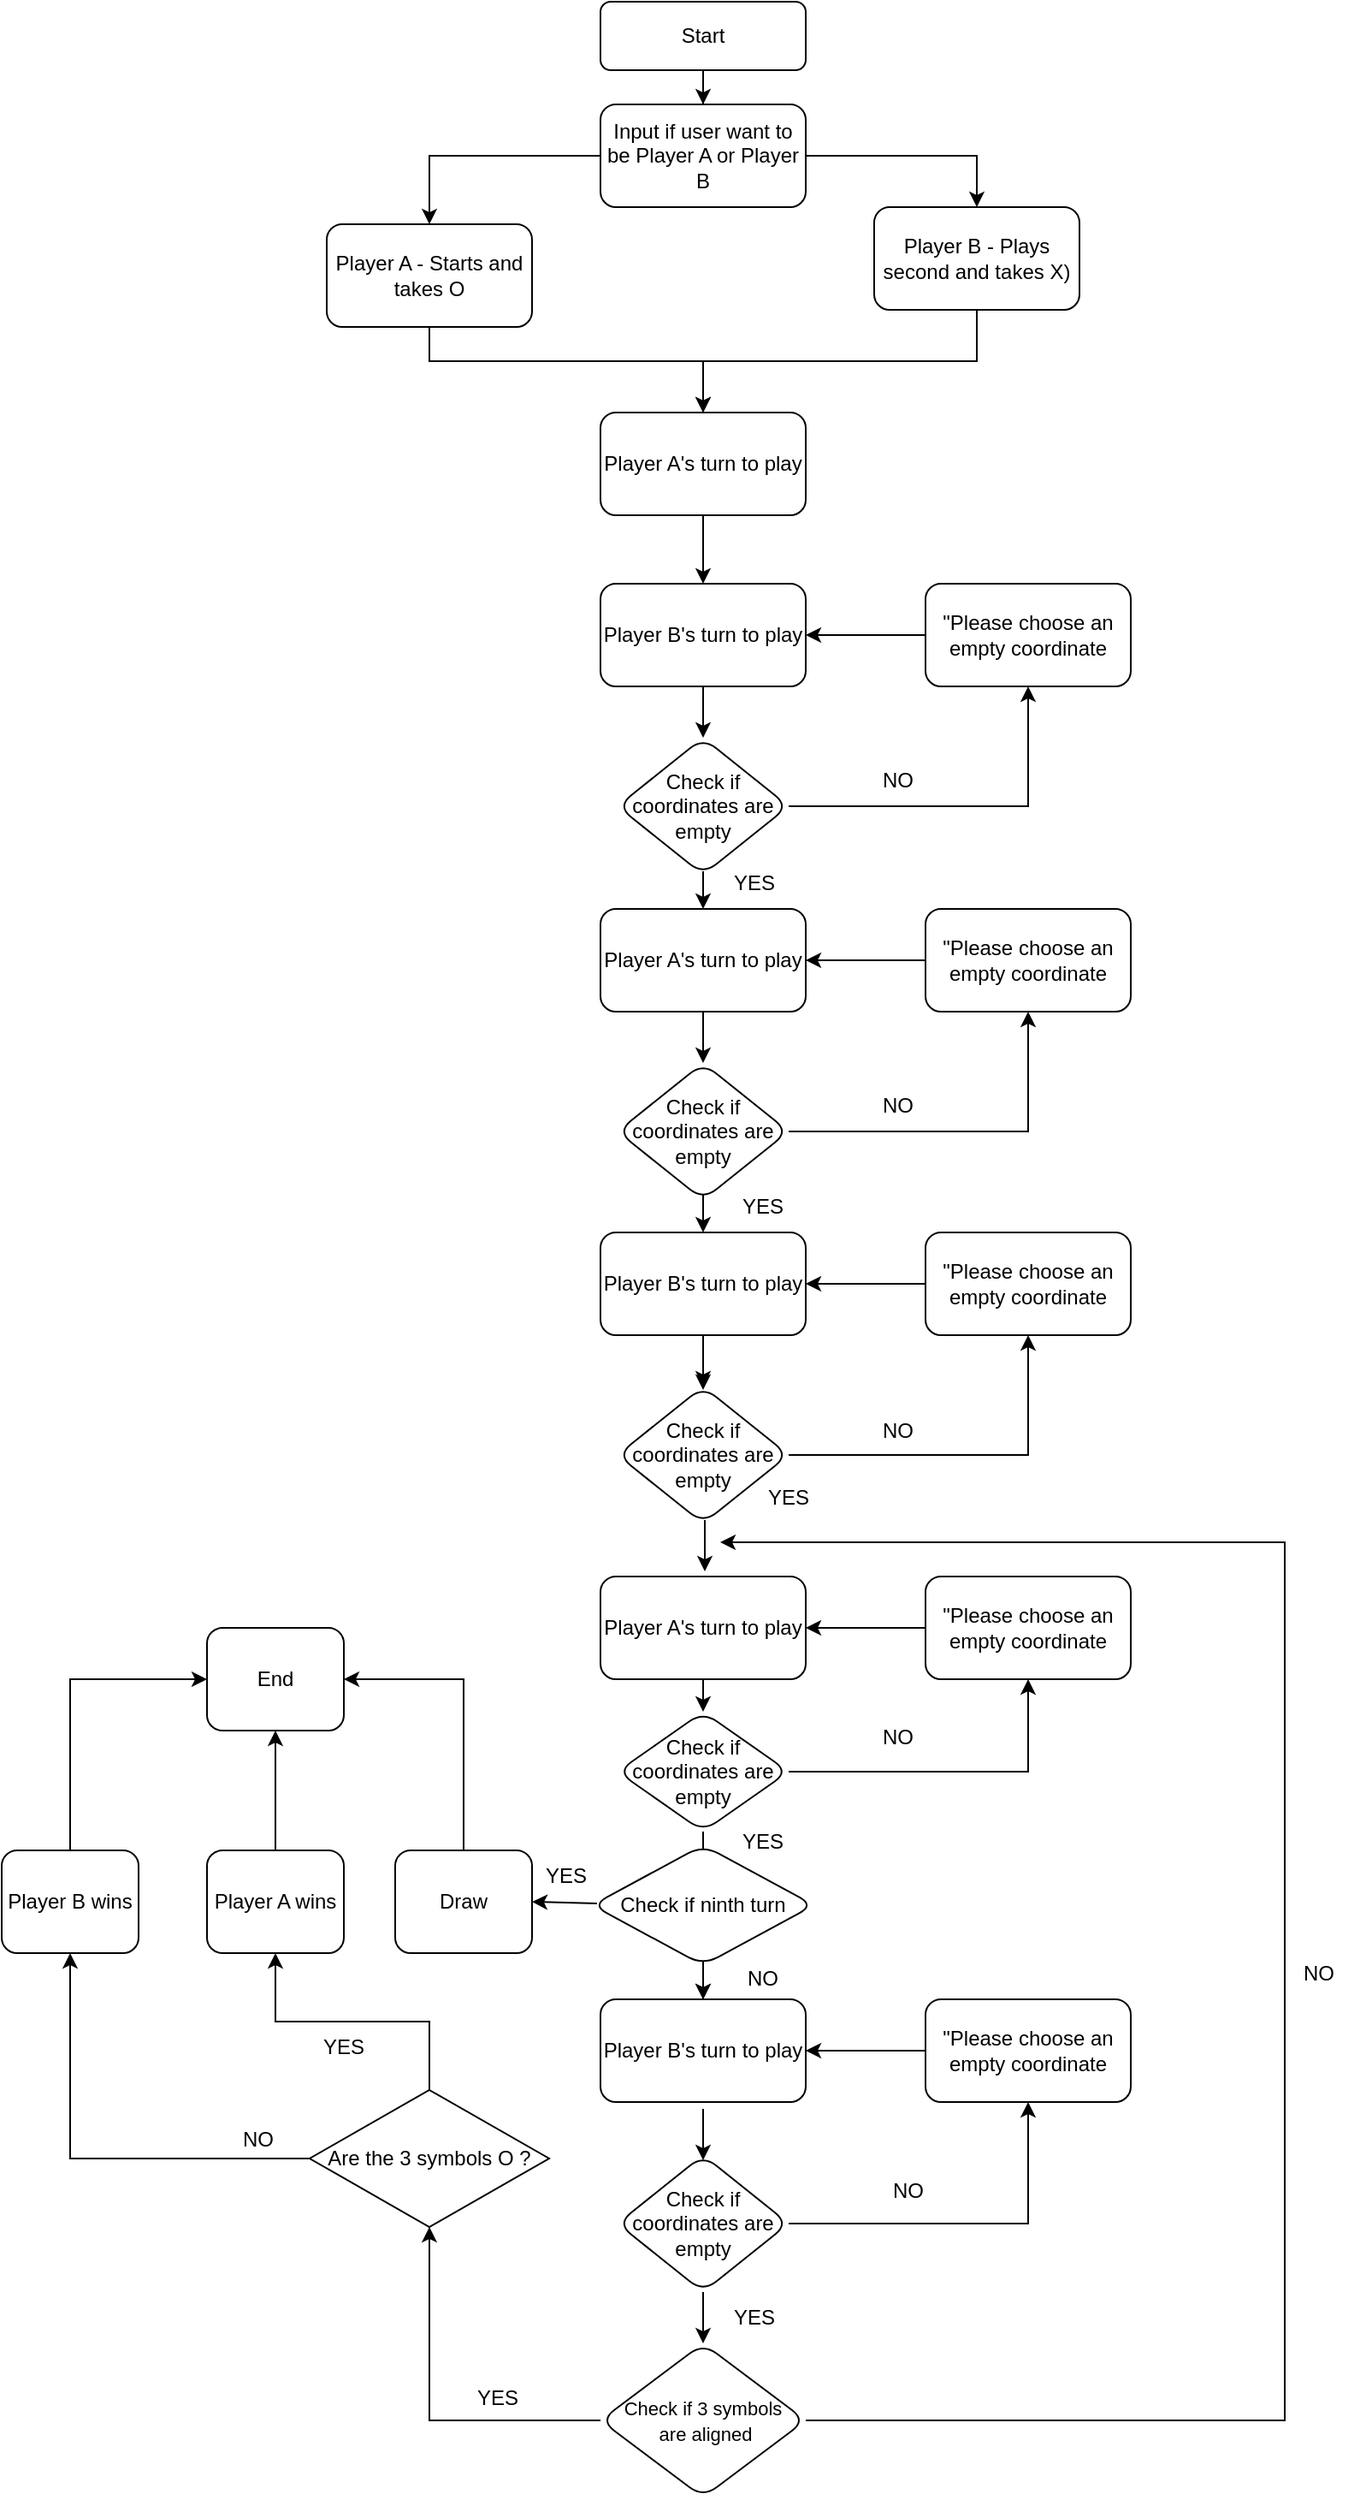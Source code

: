 <mxfile version="20.4.0" type="github">
  <diagram id="C5RBs43oDa-KdzZeNtuy" name="Page-1">
    <mxGraphModel dx="1865" dy="539" grid="1" gridSize="10" guides="1" tooltips="1" connect="1" arrows="1" fold="1" page="1" pageScale="1" pageWidth="827" pageHeight="1169" math="0" shadow="0">
      <root>
        <mxCell id="WIyWlLk6GJQsqaUBKTNV-0" />
        <mxCell id="WIyWlLk6GJQsqaUBKTNV-1" parent="WIyWlLk6GJQsqaUBKTNV-0" />
        <mxCell id="rryELcD3XlUi8L-rOQvx-3" value="" style="edgeStyle=orthogonalEdgeStyle;rounded=0;orthogonalLoop=1;jettySize=auto;html=1;" edge="1" parent="WIyWlLk6GJQsqaUBKTNV-1" source="WIyWlLk6GJQsqaUBKTNV-3" target="rryELcD3XlUi8L-rOQvx-2">
          <mxGeometry relative="1" as="geometry" />
        </mxCell>
        <mxCell id="WIyWlLk6GJQsqaUBKTNV-3" value="Start" style="rounded=1;whiteSpace=wrap;html=1;fontSize=12;glass=0;strokeWidth=1;shadow=0;" parent="WIyWlLk6GJQsqaUBKTNV-1" vertex="1">
          <mxGeometry x="240" y="20" width="120" height="40" as="geometry" />
        </mxCell>
        <mxCell id="rryELcD3XlUi8L-rOQvx-5" value="" style="edgeStyle=orthogonalEdgeStyle;rounded=0;orthogonalLoop=1;jettySize=auto;html=1;" edge="1" parent="WIyWlLk6GJQsqaUBKTNV-1" source="rryELcD3XlUi8L-rOQvx-2" target="rryELcD3XlUi8L-rOQvx-115">
          <mxGeometry relative="1" as="geometry" />
        </mxCell>
        <mxCell id="rryELcD3XlUi8L-rOQvx-2" value="Input if user want to be Player A or Player B" style="whiteSpace=wrap;html=1;rounded=1;glass=0;strokeWidth=1;shadow=0;" vertex="1" parent="WIyWlLk6GJQsqaUBKTNV-1">
          <mxGeometry x="240" y="80" width="120" height="60" as="geometry" />
        </mxCell>
        <mxCell id="rryELcD3XlUi8L-rOQvx-9" value="" style="edgeStyle=orthogonalEdgeStyle;rounded=0;orthogonalLoop=1;jettySize=auto;html=1;" edge="1" parent="WIyWlLk6GJQsqaUBKTNV-1" source="rryELcD3XlUi8L-rOQvx-4" target="rryELcD3XlUi8L-rOQvx-8">
          <mxGeometry relative="1" as="geometry" />
        </mxCell>
        <mxCell id="rryELcD3XlUi8L-rOQvx-4" value="Player A&#39;s turn to play" style="whiteSpace=wrap;html=1;rounded=1;glass=0;strokeWidth=1;shadow=0;" vertex="1" parent="WIyWlLk6GJQsqaUBKTNV-1">
          <mxGeometry x="240" y="260" width="120" height="60" as="geometry" />
        </mxCell>
        <mxCell id="rryELcD3XlUi8L-rOQvx-8" value="Player B&#39;s turn to play" style="whiteSpace=wrap;html=1;rounded=1;glass=0;strokeWidth=1;shadow=0;" vertex="1" parent="WIyWlLk6GJQsqaUBKTNV-1">
          <mxGeometry x="240" y="360" width="120" height="60" as="geometry" />
        </mxCell>
        <mxCell id="rryELcD3XlUi8L-rOQvx-16" value="" style="edgeStyle=orthogonalEdgeStyle;rounded=0;orthogonalLoop=1;jettySize=auto;html=1;" edge="1" parent="WIyWlLk6GJQsqaUBKTNV-1" source="rryELcD3XlUi8L-rOQvx-12" target="rryELcD3XlUi8L-rOQvx-15">
          <mxGeometry relative="1" as="geometry" />
        </mxCell>
        <mxCell id="rryELcD3XlUi8L-rOQvx-12" value="Check if coordinates are empty" style="rhombus;whiteSpace=wrap;html=1;rounded=1;glass=0;strokeWidth=1;shadow=0;" vertex="1" parent="WIyWlLk6GJQsqaUBKTNV-1">
          <mxGeometry x="250" y="450" width="100" height="80" as="geometry" />
        </mxCell>
        <mxCell id="rryELcD3XlUi8L-rOQvx-17" value="" style="edgeStyle=orthogonalEdgeStyle;rounded=0;orthogonalLoop=1;jettySize=auto;html=1;" edge="1" parent="WIyWlLk6GJQsqaUBKTNV-1" source="rryELcD3XlUi8L-rOQvx-15" target="rryELcD3XlUi8L-rOQvx-8">
          <mxGeometry relative="1" as="geometry" />
        </mxCell>
        <mxCell id="rryELcD3XlUi8L-rOQvx-15" value="&quot;Please choose an empty coordinate" style="whiteSpace=wrap;html=1;rounded=1;glass=0;strokeWidth=1;shadow=0;" vertex="1" parent="WIyWlLk6GJQsqaUBKTNV-1">
          <mxGeometry x="430" y="360" width="120" height="60" as="geometry" />
        </mxCell>
        <mxCell id="rryELcD3XlUi8L-rOQvx-18" value="" style="endArrow=classic;html=1;rounded=0;exitX=0.5;exitY=1;exitDx=0;exitDy=0;entryX=0.5;entryY=0;entryDx=0;entryDy=0;" edge="1" parent="WIyWlLk6GJQsqaUBKTNV-1" source="rryELcD3XlUi8L-rOQvx-8" target="rryELcD3XlUi8L-rOQvx-12">
          <mxGeometry width="50" height="50" relative="1" as="geometry">
            <mxPoint x="270" y="470" as="sourcePoint" />
            <mxPoint x="320" y="420" as="targetPoint" />
          </mxGeometry>
        </mxCell>
        <mxCell id="rryELcD3XlUi8L-rOQvx-20" value="Player A&#39;s turn to play" style="whiteSpace=wrap;html=1;rounded=1;glass=0;strokeWidth=1;shadow=0;" vertex="1" parent="WIyWlLk6GJQsqaUBKTNV-1">
          <mxGeometry x="240" y="550" width="120" height="60" as="geometry" />
        </mxCell>
        <mxCell id="rryELcD3XlUi8L-rOQvx-21" value="" style="edgeStyle=orthogonalEdgeStyle;rounded=0;orthogonalLoop=1;jettySize=auto;html=1;" edge="1" parent="WIyWlLk6GJQsqaUBKTNV-1" source="rryELcD3XlUi8L-rOQvx-22" target="rryELcD3XlUi8L-rOQvx-24">
          <mxGeometry relative="1" as="geometry" />
        </mxCell>
        <mxCell id="rryELcD3XlUi8L-rOQvx-22" value="Check if coordinates are empty" style="rhombus;whiteSpace=wrap;html=1;rounded=1;glass=0;strokeWidth=1;shadow=0;" vertex="1" parent="WIyWlLk6GJQsqaUBKTNV-1">
          <mxGeometry x="250" y="640" width="100" height="80" as="geometry" />
        </mxCell>
        <mxCell id="rryELcD3XlUi8L-rOQvx-23" value="" style="edgeStyle=orthogonalEdgeStyle;rounded=0;orthogonalLoop=1;jettySize=auto;html=1;" edge="1" parent="WIyWlLk6GJQsqaUBKTNV-1" source="rryELcD3XlUi8L-rOQvx-24" target="rryELcD3XlUi8L-rOQvx-20">
          <mxGeometry relative="1" as="geometry" />
        </mxCell>
        <mxCell id="rryELcD3XlUi8L-rOQvx-24" value="&quot;Please choose an empty coordinate" style="whiteSpace=wrap;html=1;rounded=1;glass=0;strokeWidth=1;shadow=0;" vertex="1" parent="WIyWlLk6GJQsqaUBKTNV-1">
          <mxGeometry x="430" y="550" width="120" height="60" as="geometry" />
        </mxCell>
        <mxCell id="rryELcD3XlUi8L-rOQvx-25" value="" style="endArrow=classic;html=1;rounded=0;exitX=0.5;exitY=1;exitDx=0;exitDy=0;entryX=0.5;entryY=0;entryDx=0;entryDy=0;" edge="1" parent="WIyWlLk6GJQsqaUBKTNV-1" source="rryELcD3XlUi8L-rOQvx-20" target="rryELcD3XlUi8L-rOQvx-22">
          <mxGeometry width="50" height="50" relative="1" as="geometry">
            <mxPoint x="270" y="660" as="sourcePoint" />
            <mxPoint x="320" y="610" as="targetPoint" />
          </mxGeometry>
        </mxCell>
        <mxCell id="rryELcD3XlUi8L-rOQvx-26" value="" style="endArrow=classic;html=1;rounded=0;" edge="1" parent="WIyWlLk6GJQsqaUBKTNV-1" target="rryELcD3XlUi8L-rOQvx-12">
          <mxGeometry width="50" height="50" relative="1" as="geometry">
            <mxPoint x="300" y="530" as="sourcePoint" />
            <mxPoint x="350" y="480" as="targetPoint" />
          </mxGeometry>
        </mxCell>
        <mxCell id="rryELcD3XlUi8L-rOQvx-27" value="" style="endArrow=classic;html=1;rounded=0;" edge="1" parent="WIyWlLk6GJQsqaUBKTNV-1">
          <mxGeometry width="50" height="50" relative="1" as="geometry">
            <mxPoint x="300" y="528" as="sourcePoint" />
            <mxPoint x="300" y="550" as="targetPoint" />
          </mxGeometry>
        </mxCell>
        <mxCell id="rryELcD3XlUi8L-rOQvx-50" value="" style="edgeStyle=orthogonalEdgeStyle;rounded=0;orthogonalLoop=1;jettySize=auto;html=1;" edge="1" parent="WIyWlLk6GJQsqaUBKTNV-1" source="rryELcD3XlUi8L-rOQvx-30" target="rryELcD3XlUi8L-rOQvx-32">
          <mxGeometry relative="1" as="geometry" />
        </mxCell>
        <mxCell id="rryELcD3XlUi8L-rOQvx-30" value="Player B&#39;s turn to play" style="whiteSpace=wrap;html=1;rounded=1;glass=0;strokeWidth=1;shadow=0;" vertex="1" parent="WIyWlLk6GJQsqaUBKTNV-1">
          <mxGeometry x="240" y="739" width="120" height="60" as="geometry" />
        </mxCell>
        <mxCell id="rryELcD3XlUi8L-rOQvx-31" value="" style="edgeStyle=orthogonalEdgeStyle;rounded=0;orthogonalLoop=1;jettySize=auto;html=1;" edge="1" parent="WIyWlLk6GJQsqaUBKTNV-1" source="rryELcD3XlUi8L-rOQvx-32" target="rryELcD3XlUi8L-rOQvx-34">
          <mxGeometry relative="1" as="geometry" />
        </mxCell>
        <mxCell id="rryELcD3XlUi8L-rOQvx-32" value="Check if coordinates are empty" style="rhombus;whiteSpace=wrap;html=1;rounded=1;glass=0;strokeWidth=1;shadow=0;" vertex="1" parent="WIyWlLk6GJQsqaUBKTNV-1">
          <mxGeometry x="250" y="829" width="100" height="80" as="geometry" />
        </mxCell>
        <mxCell id="rryELcD3XlUi8L-rOQvx-33" value="" style="edgeStyle=orthogonalEdgeStyle;rounded=0;orthogonalLoop=1;jettySize=auto;html=1;" edge="1" parent="WIyWlLk6GJQsqaUBKTNV-1" source="rryELcD3XlUi8L-rOQvx-34" target="rryELcD3XlUi8L-rOQvx-30">
          <mxGeometry relative="1" as="geometry" />
        </mxCell>
        <mxCell id="rryELcD3XlUi8L-rOQvx-34" value="&quot;Please choose an empty coordinate" style="whiteSpace=wrap;html=1;rounded=1;glass=0;strokeWidth=1;shadow=0;" vertex="1" parent="WIyWlLk6GJQsqaUBKTNV-1">
          <mxGeometry x="430" y="739" width="120" height="60" as="geometry" />
        </mxCell>
        <mxCell id="rryELcD3XlUi8L-rOQvx-35" value="" style="endArrow=classic;html=1;rounded=0;" edge="1" parent="WIyWlLk6GJQsqaUBKTNV-1">
          <mxGeometry width="50" height="50" relative="1" as="geometry">
            <mxPoint x="300" y="717" as="sourcePoint" />
            <mxPoint x="300" y="739" as="targetPoint" />
          </mxGeometry>
        </mxCell>
        <mxCell id="rryELcD3XlUi8L-rOQvx-36" value="" style="endArrow=classic;html=1;rounded=0;exitX=0.5;exitY=1;exitDx=0;exitDy=0;entryX=0.5;entryY=0;entryDx=0;entryDy=0;" edge="1" parent="WIyWlLk6GJQsqaUBKTNV-1">
          <mxGeometry width="50" height="50" relative="1" as="geometry">
            <mxPoint x="300" y="801" as="sourcePoint" />
            <mxPoint x="300" y="831" as="targetPoint" />
          </mxGeometry>
        </mxCell>
        <mxCell id="rryELcD3XlUi8L-rOQvx-38" value="Player A&#39;s turn to play" style="whiteSpace=wrap;html=1;rounded=1;glass=0;strokeWidth=1;shadow=0;" vertex="1" parent="WIyWlLk6GJQsqaUBKTNV-1">
          <mxGeometry x="240" y="940" width="120" height="60" as="geometry" />
        </mxCell>
        <mxCell id="rryELcD3XlUi8L-rOQvx-39" value="" style="edgeStyle=orthogonalEdgeStyle;rounded=0;orthogonalLoop=1;jettySize=auto;html=1;" edge="1" parent="WIyWlLk6GJQsqaUBKTNV-1" source="rryELcD3XlUi8L-rOQvx-40" target="rryELcD3XlUi8L-rOQvx-42">
          <mxGeometry relative="1" as="geometry" />
        </mxCell>
        <mxCell id="rryELcD3XlUi8L-rOQvx-86" value="" style="edgeStyle=orthogonalEdgeStyle;rounded=0;orthogonalLoop=1;jettySize=auto;html=1;" edge="1" parent="WIyWlLk6GJQsqaUBKTNV-1" source="rryELcD3XlUi8L-rOQvx-40" target="rryELcD3XlUi8L-rOQvx-44">
          <mxGeometry relative="1" as="geometry" />
        </mxCell>
        <mxCell id="rryELcD3XlUi8L-rOQvx-87" value="" style="edgeStyle=orthogonalEdgeStyle;rounded=0;orthogonalLoop=1;jettySize=auto;html=1;" edge="1" parent="WIyWlLk6GJQsqaUBKTNV-1" source="rryELcD3XlUi8L-rOQvx-40" target="rryELcD3XlUi8L-rOQvx-44">
          <mxGeometry relative="1" as="geometry" />
        </mxCell>
        <mxCell id="rryELcD3XlUi8L-rOQvx-40" value="Check if coordinates are empty" style="rhombus;whiteSpace=wrap;html=1;rounded=1;glass=0;strokeWidth=1;shadow=0;" vertex="1" parent="WIyWlLk6GJQsqaUBKTNV-1">
          <mxGeometry x="250" y="1019" width="100" height="70" as="geometry" />
        </mxCell>
        <mxCell id="rryELcD3XlUi8L-rOQvx-41" value="" style="edgeStyle=orthogonalEdgeStyle;rounded=0;orthogonalLoop=1;jettySize=auto;html=1;" edge="1" parent="WIyWlLk6GJQsqaUBKTNV-1" source="rryELcD3XlUi8L-rOQvx-42" target="rryELcD3XlUi8L-rOQvx-38">
          <mxGeometry relative="1" as="geometry" />
        </mxCell>
        <mxCell id="rryELcD3XlUi8L-rOQvx-42" value="&quot;Please choose an empty coordinate" style="whiteSpace=wrap;html=1;rounded=1;glass=0;strokeWidth=1;shadow=0;" vertex="1" parent="WIyWlLk6GJQsqaUBKTNV-1">
          <mxGeometry x="430" y="940" width="120" height="60" as="geometry" />
        </mxCell>
        <mxCell id="rryELcD3XlUi8L-rOQvx-43" value="" style="endArrow=classic;html=1;rounded=0;exitX=0.5;exitY=1;exitDx=0;exitDy=0;entryX=0.5;entryY=0;entryDx=0;entryDy=0;" edge="1" parent="WIyWlLk6GJQsqaUBKTNV-1" source="rryELcD3XlUi8L-rOQvx-38" target="rryELcD3XlUi8L-rOQvx-40">
          <mxGeometry width="50" height="50" relative="1" as="geometry">
            <mxPoint x="270" y="1050" as="sourcePoint" />
            <mxPoint x="320" y="1000" as="targetPoint" />
          </mxGeometry>
        </mxCell>
        <mxCell id="rryELcD3XlUi8L-rOQvx-44" value="Player B&#39;s turn to play" style="whiteSpace=wrap;html=1;rounded=1;glass=0;strokeWidth=1;shadow=0;" vertex="1" parent="WIyWlLk6GJQsqaUBKTNV-1">
          <mxGeometry x="240" y="1187" width="120" height="60" as="geometry" />
        </mxCell>
        <mxCell id="rryELcD3XlUi8L-rOQvx-45" value="" style="edgeStyle=orthogonalEdgeStyle;rounded=0;orthogonalLoop=1;jettySize=auto;html=1;exitX=1;exitY=0.5;exitDx=0;exitDy=0;" edge="1" parent="WIyWlLk6GJQsqaUBKTNV-1" target="rryELcD3XlUi8L-rOQvx-47" source="rryELcD3XlUi8L-rOQvx-64">
          <mxGeometry relative="1" as="geometry">
            <mxPoint x="350" y="1284" as="sourcePoint" />
          </mxGeometry>
        </mxCell>
        <mxCell id="rryELcD3XlUi8L-rOQvx-46" value="" style="edgeStyle=orthogonalEdgeStyle;rounded=0;orthogonalLoop=1;jettySize=auto;html=1;" edge="1" parent="WIyWlLk6GJQsqaUBKTNV-1" source="rryELcD3XlUi8L-rOQvx-47" target="rryELcD3XlUi8L-rOQvx-44">
          <mxGeometry relative="1" as="geometry" />
        </mxCell>
        <mxCell id="rryELcD3XlUi8L-rOQvx-47" value="&quot;Please choose an empty coordinate" style="whiteSpace=wrap;html=1;rounded=1;glass=0;strokeWidth=1;shadow=0;" vertex="1" parent="WIyWlLk6GJQsqaUBKTNV-1">
          <mxGeometry x="430" y="1187" width="120" height="60" as="geometry" />
        </mxCell>
        <mxCell id="rryELcD3XlUi8L-rOQvx-49" value="" style="endArrow=classic;html=1;rounded=0;exitX=0.5;exitY=1;exitDx=0;exitDy=0;entryX=0.5;entryY=0;entryDx=0;entryDy=0;" edge="1" parent="WIyWlLk6GJQsqaUBKTNV-1">
          <mxGeometry width="50" height="50" relative="1" as="geometry">
            <mxPoint x="300" y="1251" as="sourcePoint" />
            <mxPoint x="300" y="1281" as="targetPoint" />
          </mxGeometry>
        </mxCell>
        <mxCell id="rryELcD3XlUi8L-rOQvx-63" value="" style="endArrow=classic;html=1;rounded=0;exitX=0.5;exitY=1;exitDx=0;exitDy=0;entryX=0.5;entryY=0;entryDx=0;entryDy=0;" edge="1" parent="WIyWlLk6GJQsqaUBKTNV-1">
          <mxGeometry width="50" height="50" relative="1" as="geometry">
            <mxPoint x="301" y="907" as="sourcePoint" />
            <mxPoint x="301" y="937" as="targetPoint" />
          </mxGeometry>
        </mxCell>
        <mxCell id="rryELcD3XlUi8L-rOQvx-66" value="" style="edgeStyle=orthogonalEdgeStyle;rounded=0;orthogonalLoop=1;jettySize=auto;html=1;" edge="1" parent="WIyWlLk6GJQsqaUBKTNV-1" source="rryELcD3XlUi8L-rOQvx-64" target="rryELcD3XlUi8L-rOQvx-65">
          <mxGeometry relative="1" as="geometry" />
        </mxCell>
        <mxCell id="rryELcD3XlUi8L-rOQvx-64" value="Check if coordinates are empty" style="rhombus;whiteSpace=wrap;html=1;rounded=1;glass=0;strokeWidth=1;shadow=0;" vertex="1" parent="WIyWlLk6GJQsqaUBKTNV-1">
          <mxGeometry x="250" y="1278" width="100" height="80" as="geometry" />
        </mxCell>
        <mxCell id="rryELcD3XlUi8L-rOQvx-65" value="&lt;font style=&quot;font-size: 11px;&quot;&gt;Check if 3 symbols&lt;br&gt;&amp;nbsp;are aligned&lt;/font&gt;" style="rhombus;whiteSpace=wrap;html=1;rounded=1;glass=0;strokeWidth=1;shadow=0;" vertex="1" parent="WIyWlLk6GJQsqaUBKTNV-1">
          <mxGeometry x="240" y="1388" width="120" height="90" as="geometry" />
        </mxCell>
        <mxCell id="rryELcD3XlUi8L-rOQvx-67" value="" style="endArrow=classic;html=1;rounded=0;exitX=1;exitY=0.5;exitDx=0;exitDy=0;" edge="1" parent="WIyWlLk6GJQsqaUBKTNV-1" source="rryELcD3XlUi8L-rOQvx-65">
          <mxGeometry width="50" height="50" relative="1" as="geometry">
            <mxPoint x="357" y="1400" as="sourcePoint" />
            <mxPoint x="310" y="920" as="targetPoint" />
            <Array as="points">
              <mxPoint x="640" y="1433" />
              <mxPoint x="640" y="920" />
            </Array>
          </mxGeometry>
        </mxCell>
        <mxCell id="rryELcD3XlUi8L-rOQvx-68" value="NO" style="text;html=1;strokeColor=none;fillColor=none;align=center;verticalAlign=middle;whiteSpace=wrap;rounded=0;" vertex="1" parent="WIyWlLk6GJQsqaUBKTNV-1">
          <mxGeometry x="630" y="1157" width="60" height="30" as="geometry" />
        </mxCell>
        <mxCell id="rryELcD3XlUi8L-rOQvx-70" value="YES" style="text;html=1;strokeColor=none;fillColor=none;align=center;verticalAlign=middle;whiteSpace=wrap;rounded=0;" vertex="1" parent="WIyWlLk6GJQsqaUBKTNV-1">
          <mxGeometry x="150" y="1405" width="60" height="30" as="geometry" />
        </mxCell>
        <mxCell id="rryELcD3XlUi8L-rOQvx-71" value="" style="endArrow=classic;html=1;rounded=0;exitX=0;exitY=0.5;exitDx=0;exitDy=0;" edge="1" parent="WIyWlLk6GJQsqaUBKTNV-1" source="rryELcD3XlUi8L-rOQvx-65">
          <mxGeometry width="50" height="50" relative="1" as="geometry">
            <mxPoint x="210" y="1410" as="sourcePoint" />
            <mxPoint x="140" y="1320" as="targetPoint" />
            <Array as="points">
              <mxPoint x="140" y="1433" />
            </Array>
          </mxGeometry>
        </mxCell>
        <mxCell id="rryELcD3XlUi8L-rOQvx-78" value="" style="edgeStyle=orthogonalEdgeStyle;rounded=0;orthogonalLoop=1;jettySize=auto;html=1;entryX=0.5;entryY=1;entryDx=0;entryDy=0;" edge="1" parent="WIyWlLk6GJQsqaUBKTNV-1" source="rryELcD3XlUi8L-rOQvx-72" target="rryELcD3XlUi8L-rOQvx-79">
          <mxGeometry relative="1" as="geometry">
            <mxPoint x="-20" y="1180" as="targetPoint" />
            <Array as="points">
              <mxPoint x="-70" y="1280" />
            </Array>
          </mxGeometry>
        </mxCell>
        <mxCell id="rryELcD3XlUi8L-rOQvx-72" value="Are the 3 symbols O ?" style="rhombus;whiteSpace=wrap;html=1;" vertex="1" parent="WIyWlLk6GJQsqaUBKTNV-1">
          <mxGeometry x="70" y="1240" width="140" height="80" as="geometry" />
        </mxCell>
        <mxCell id="rryELcD3XlUi8L-rOQvx-73" value="" style="endArrow=classic;html=1;rounded=0;entryX=0.5;entryY=1;entryDx=0;entryDy=0;" edge="1" parent="WIyWlLk6GJQsqaUBKTNV-1" target="rryELcD3XlUi8L-rOQvx-85">
          <mxGeometry width="50" height="50" relative="1" as="geometry">
            <mxPoint x="140" y="1240" as="sourcePoint" />
            <mxPoint x="140" y="1180" as="targetPoint" />
            <Array as="points">
              <mxPoint x="140" y="1200" />
              <mxPoint x="50" y="1200" />
            </Array>
          </mxGeometry>
        </mxCell>
        <mxCell id="rryELcD3XlUi8L-rOQvx-74" value="Draw" style="rounded=1;whiteSpace=wrap;html=1;" vertex="1" parent="WIyWlLk6GJQsqaUBKTNV-1">
          <mxGeometry x="120" y="1100" width="80" height="60" as="geometry" />
        </mxCell>
        <mxCell id="rryELcD3XlUi8L-rOQvx-75" value="End" style="rounded=1;whiteSpace=wrap;html=1;" vertex="1" parent="WIyWlLk6GJQsqaUBKTNV-1">
          <mxGeometry x="10" y="970" width="80" height="60" as="geometry" />
        </mxCell>
        <mxCell id="rryELcD3XlUi8L-rOQvx-79" value="Player B wins" style="rounded=1;whiteSpace=wrap;html=1;" vertex="1" parent="WIyWlLk6GJQsqaUBKTNV-1">
          <mxGeometry x="-110" y="1100" width="80" height="60" as="geometry" />
        </mxCell>
        <mxCell id="rryELcD3XlUi8L-rOQvx-83" value="YES" style="text;html=1;strokeColor=none;fillColor=none;align=center;verticalAlign=middle;whiteSpace=wrap;rounded=0;" vertex="1" parent="WIyWlLk6GJQsqaUBKTNV-1">
          <mxGeometry x="60" y="1200" width="60" height="30" as="geometry" />
        </mxCell>
        <mxCell id="rryELcD3XlUi8L-rOQvx-84" value="NO" style="text;html=1;strokeColor=none;fillColor=none;align=center;verticalAlign=middle;whiteSpace=wrap;rounded=0;" vertex="1" parent="WIyWlLk6GJQsqaUBKTNV-1">
          <mxGeometry x="10" y="1254" width="60" height="30" as="geometry" />
        </mxCell>
        <mxCell id="rryELcD3XlUi8L-rOQvx-85" value="Player A wins" style="rounded=1;whiteSpace=wrap;html=1;" vertex="1" parent="WIyWlLk6GJQsqaUBKTNV-1">
          <mxGeometry x="10" y="1100" width="80" height="60" as="geometry" />
        </mxCell>
        <mxCell id="rryELcD3XlUi8L-rOQvx-91" value="Check if ninth turn" style="rhombus;whiteSpace=wrap;html=1;rounded=1;glass=0;strokeWidth=1;shadow=0;" vertex="1" parent="WIyWlLk6GJQsqaUBKTNV-1">
          <mxGeometry x="235" y="1097" width="130" height="70" as="geometry" />
        </mxCell>
        <mxCell id="rryELcD3XlUi8L-rOQvx-96" value="" style="endArrow=classic;html=1;rounded=0;exitX=0.5;exitY=0;exitDx=0;exitDy=0;entryX=0.5;entryY=1;entryDx=0;entryDy=0;" edge="1" parent="WIyWlLk6GJQsqaUBKTNV-1" source="rryELcD3XlUi8L-rOQvx-85" target="rryELcD3XlUi8L-rOQvx-75">
          <mxGeometry width="50" height="50" relative="1" as="geometry">
            <mxPoint x="25" y="1090" as="sourcePoint" />
            <mxPoint x="75" y="1040" as="targetPoint" />
          </mxGeometry>
        </mxCell>
        <mxCell id="rryELcD3XlUi8L-rOQvx-97" value="" style="endArrow=classic;html=1;rounded=0;exitX=0;exitY=0.5;exitDx=0;exitDy=0;" edge="1" parent="WIyWlLk6GJQsqaUBKTNV-1">
          <mxGeometry width="50" height="50" relative="1" as="geometry">
            <mxPoint x="238" y="1131" as="sourcePoint" />
            <mxPoint x="200" y="1130" as="targetPoint" />
          </mxGeometry>
        </mxCell>
        <mxCell id="rryELcD3XlUi8L-rOQvx-98" value="" style="endArrow=classic;html=1;rounded=0;entryX=0;entryY=0.5;entryDx=0;entryDy=0;" edge="1" parent="WIyWlLk6GJQsqaUBKTNV-1" target="rryELcD3XlUi8L-rOQvx-75">
          <mxGeometry width="50" height="50" relative="1" as="geometry">
            <mxPoint x="-70" y="1100" as="sourcePoint" />
            <mxPoint x="-20" y="1050" as="targetPoint" />
            <Array as="points">
              <mxPoint x="-70" y="1000" />
            </Array>
          </mxGeometry>
        </mxCell>
        <mxCell id="rryELcD3XlUi8L-rOQvx-100" value="" style="endArrow=classic;html=1;rounded=0;entryX=1;entryY=0.5;entryDx=0;entryDy=0;" edge="1" parent="WIyWlLk6GJQsqaUBKTNV-1" target="rryELcD3XlUi8L-rOQvx-75">
          <mxGeometry width="50" height="50" relative="1" as="geometry">
            <mxPoint x="160" y="1100" as="sourcePoint" />
            <mxPoint x="210" y="1050" as="targetPoint" />
            <Array as="points">
              <mxPoint x="160" y="1000" />
            </Array>
          </mxGeometry>
        </mxCell>
        <mxCell id="rryELcD3XlUi8L-rOQvx-103" value="NO" style="text;html=1;strokeColor=none;fillColor=none;align=center;verticalAlign=middle;whiteSpace=wrap;rounded=0;" vertex="1" parent="WIyWlLk6GJQsqaUBKTNV-1">
          <mxGeometry x="384" y="650" width="60" height="30" as="geometry" />
        </mxCell>
        <mxCell id="rryELcD3XlUi8L-rOQvx-104" value="NO" style="text;html=1;strokeColor=none;fillColor=none;align=center;verticalAlign=middle;whiteSpace=wrap;rounded=0;" vertex="1" parent="WIyWlLk6GJQsqaUBKTNV-1">
          <mxGeometry x="384" y="460" width="60" height="30" as="geometry" />
        </mxCell>
        <mxCell id="rryELcD3XlUi8L-rOQvx-105" value="NO" style="text;html=1;strokeColor=none;fillColor=none;align=center;verticalAlign=middle;whiteSpace=wrap;rounded=0;" vertex="1" parent="WIyWlLk6GJQsqaUBKTNV-1">
          <mxGeometry x="384" y="840" width="60" height="30" as="geometry" />
        </mxCell>
        <mxCell id="rryELcD3XlUi8L-rOQvx-106" value="NO" style="text;html=1;strokeColor=none;fillColor=none;align=center;verticalAlign=middle;whiteSpace=wrap;rounded=0;" vertex="1" parent="WIyWlLk6GJQsqaUBKTNV-1">
          <mxGeometry x="384" y="1019" width="60" height="30" as="geometry" />
        </mxCell>
        <mxCell id="rryELcD3XlUi8L-rOQvx-107" value="NO" style="text;html=1;strokeColor=none;fillColor=none;align=center;verticalAlign=middle;whiteSpace=wrap;rounded=0;" vertex="1" parent="WIyWlLk6GJQsqaUBKTNV-1">
          <mxGeometry x="390" y="1284" width="60" height="30" as="geometry" />
        </mxCell>
        <mxCell id="rryELcD3XlUi8L-rOQvx-108" value="YES" style="text;html=1;strokeColor=none;fillColor=none;align=center;verticalAlign=middle;whiteSpace=wrap;rounded=0;" vertex="1" parent="WIyWlLk6GJQsqaUBKTNV-1">
          <mxGeometry x="300" y="520" width="60" height="30" as="geometry" />
        </mxCell>
        <mxCell id="rryELcD3XlUi8L-rOQvx-109" value="YES" style="text;html=1;strokeColor=none;fillColor=none;align=center;verticalAlign=middle;whiteSpace=wrap;rounded=0;" vertex="1" parent="WIyWlLk6GJQsqaUBKTNV-1">
          <mxGeometry x="305" y="709" width="60" height="30" as="geometry" />
        </mxCell>
        <mxCell id="rryELcD3XlUi8L-rOQvx-110" value="YES" style="text;html=1;strokeColor=none;fillColor=none;align=center;verticalAlign=middle;whiteSpace=wrap;rounded=0;" vertex="1" parent="WIyWlLk6GJQsqaUBKTNV-1">
          <mxGeometry x="320" y="879" width="60" height="30" as="geometry" />
        </mxCell>
        <mxCell id="rryELcD3XlUi8L-rOQvx-111" value="YES" style="text;html=1;strokeColor=none;fillColor=none;align=center;verticalAlign=middle;whiteSpace=wrap;rounded=0;" vertex="1" parent="WIyWlLk6GJQsqaUBKTNV-1">
          <mxGeometry x="190" y="1100" width="60" height="30" as="geometry" />
        </mxCell>
        <mxCell id="rryELcD3XlUi8L-rOQvx-112" value="YES" style="text;html=1;strokeColor=none;fillColor=none;align=center;verticalAlign=middle;whiteSpace=wrap;rounded=0;" vertex="1" parent="WIyWlLk6GJQsqaUBKTNV-1">
          <mxGeometry x="305" y="1080" width="60" height="30" as="geometry" />
        </mxCell>
        <mxCell id="rryELcD3XlUi8L-rOQvx-113" value="NO" style="text;html=1;strokeColor=none;fillColor=none;align=center;verticalAlign=middle;whiteSpace=wrap;rounded=0;" vertex="1" parent="WIyWlLk6GJQsqaUBKTNV-1">
          <mxGeometry x="305" y="1160" width="60" height="30" as="geometry" />
        </mxCell>
        <mxCell id="rryELcD3XlUi8L-rOQvx-114" value="YES" style="text;html=1;strokeColor=none;fillColor=none;align=center;verticalAlign=middle;whiteSpace=wrap;rounded=0;" vertex="1" parent="WIyWlLk6GJQsqaUBKTNV-1">
          <mxGeometry x="300" y="1358" width="60" height="30" as="geometry" />
        </mxCell>
        <mxCell id="rryELcD3XlUi8L-rOQvx-115" value="Player A - Starts and takes O" style="whiteSpace=wrap;html=1;rounded=1;glass=0;strokeWidth=1;shadow=0;" vertex="1" parent="WIyWlLk6GJQsqaUBKTNV-1">
          <mxGeometry x="80" y="150" width="120" height="60" as="geometry" />
        </mxCell>
        <mxCell id="rryELcD3XlUi8L-rOQvx-116" value="Player B - Plays second and takes X)" style="whiteSpace=wrap;html=1;rounded=1;glass=0;strokeWidth=1;shadow=0;" vertex="1" parent="WIyWlLk6GJQsqaUBKTNV-1">
          <mxGeometry x="400" y="140" width="120" height="60" as="geometry" />
        </mxCell>
        <mxCell id="rryELcD3XlUi8L-rOQvx-117" value="" style="endArrow=classic;html=1;rounded=0;fontSize=11;exitX=1;exitY=0.5;exitDx=0;exitDy=0;entryX=0.5;entryY=0;entryDx=0;entryDy=0;" edge="1" parent="WIyWlLk6GJQsqaUBKTNV-1" source="rryELcD3XlUi8L-rOQvx-2" target="rryELcD3XlUi8L-rOQvx-116">
          <mxGeometry width="50" height="50" relative="1" as="geometry">
            <mxPoint x="390" y="250" as="sourcePoint" />
            <mxPoint x="440" y="200" as="targetPoint" />
            <Array as="points">
              <mxPoint x="460" y="110" />
            </Array>
          </mxGeometry>
        </mxCell>
        <mxCell id="rryELcD3XlUi8L-rOQvx-118" value="" style="endArrow=classic;html=1;rounded=0;fontSize=11;entryX=0.5;entryY=0;entryDx=0;entryDy=0;exitX=0.5;exitY=1;exitDx=0;exitDy=0;" edge="1" parent="WIyWlLk6GJQsqaUBKTNV-1" source="rryELcD3XlUi8L-rOQvx-115" target="rryELcD3XlUi8L-rOQvx-4">
          <mxGeometry width="50" height="50" relative="1" as="geometry">
            <mxPoint x="130" y="230" as="sourcePoint" />
            <mxPoint x="440" y="230" as="targetPoint" />
            <Array as="points">
              <mxPoint x="140" y="230" />
              <mxPoint x="300" y="230" />
            </Array>
          </mxGeometry>
        </mxCell>
        <mxCell id="rryELcD3XlUi8L-rOQvx-119" value="" style="endArrow=classic;html=1;rounded=0;fontSize=11;exitX=0.5;exitY=1;exitDx=0;exitDy=0;" edge="1" parent="WIyWlLk6GJQsqaUBKTNV-1" source="rryELcD3XlUi8L-rOQvx-116">
          <mxGeometry width="50" height="50" relative="1" as="geometry">
            <mxPoint x="390" y="280" as="sourcePoint" />
            <mxPoint x="300" y="260" as="targetPoint" />
            <Array as="points">
              <mxPoint x="460" y="230" />
              <mxPoint x="300" y="230" />
            </Array>
          </mxGeometry>
        </mxCell>
      </root>
    </mxGraphModel>
  </diagram>
</mxfile>
